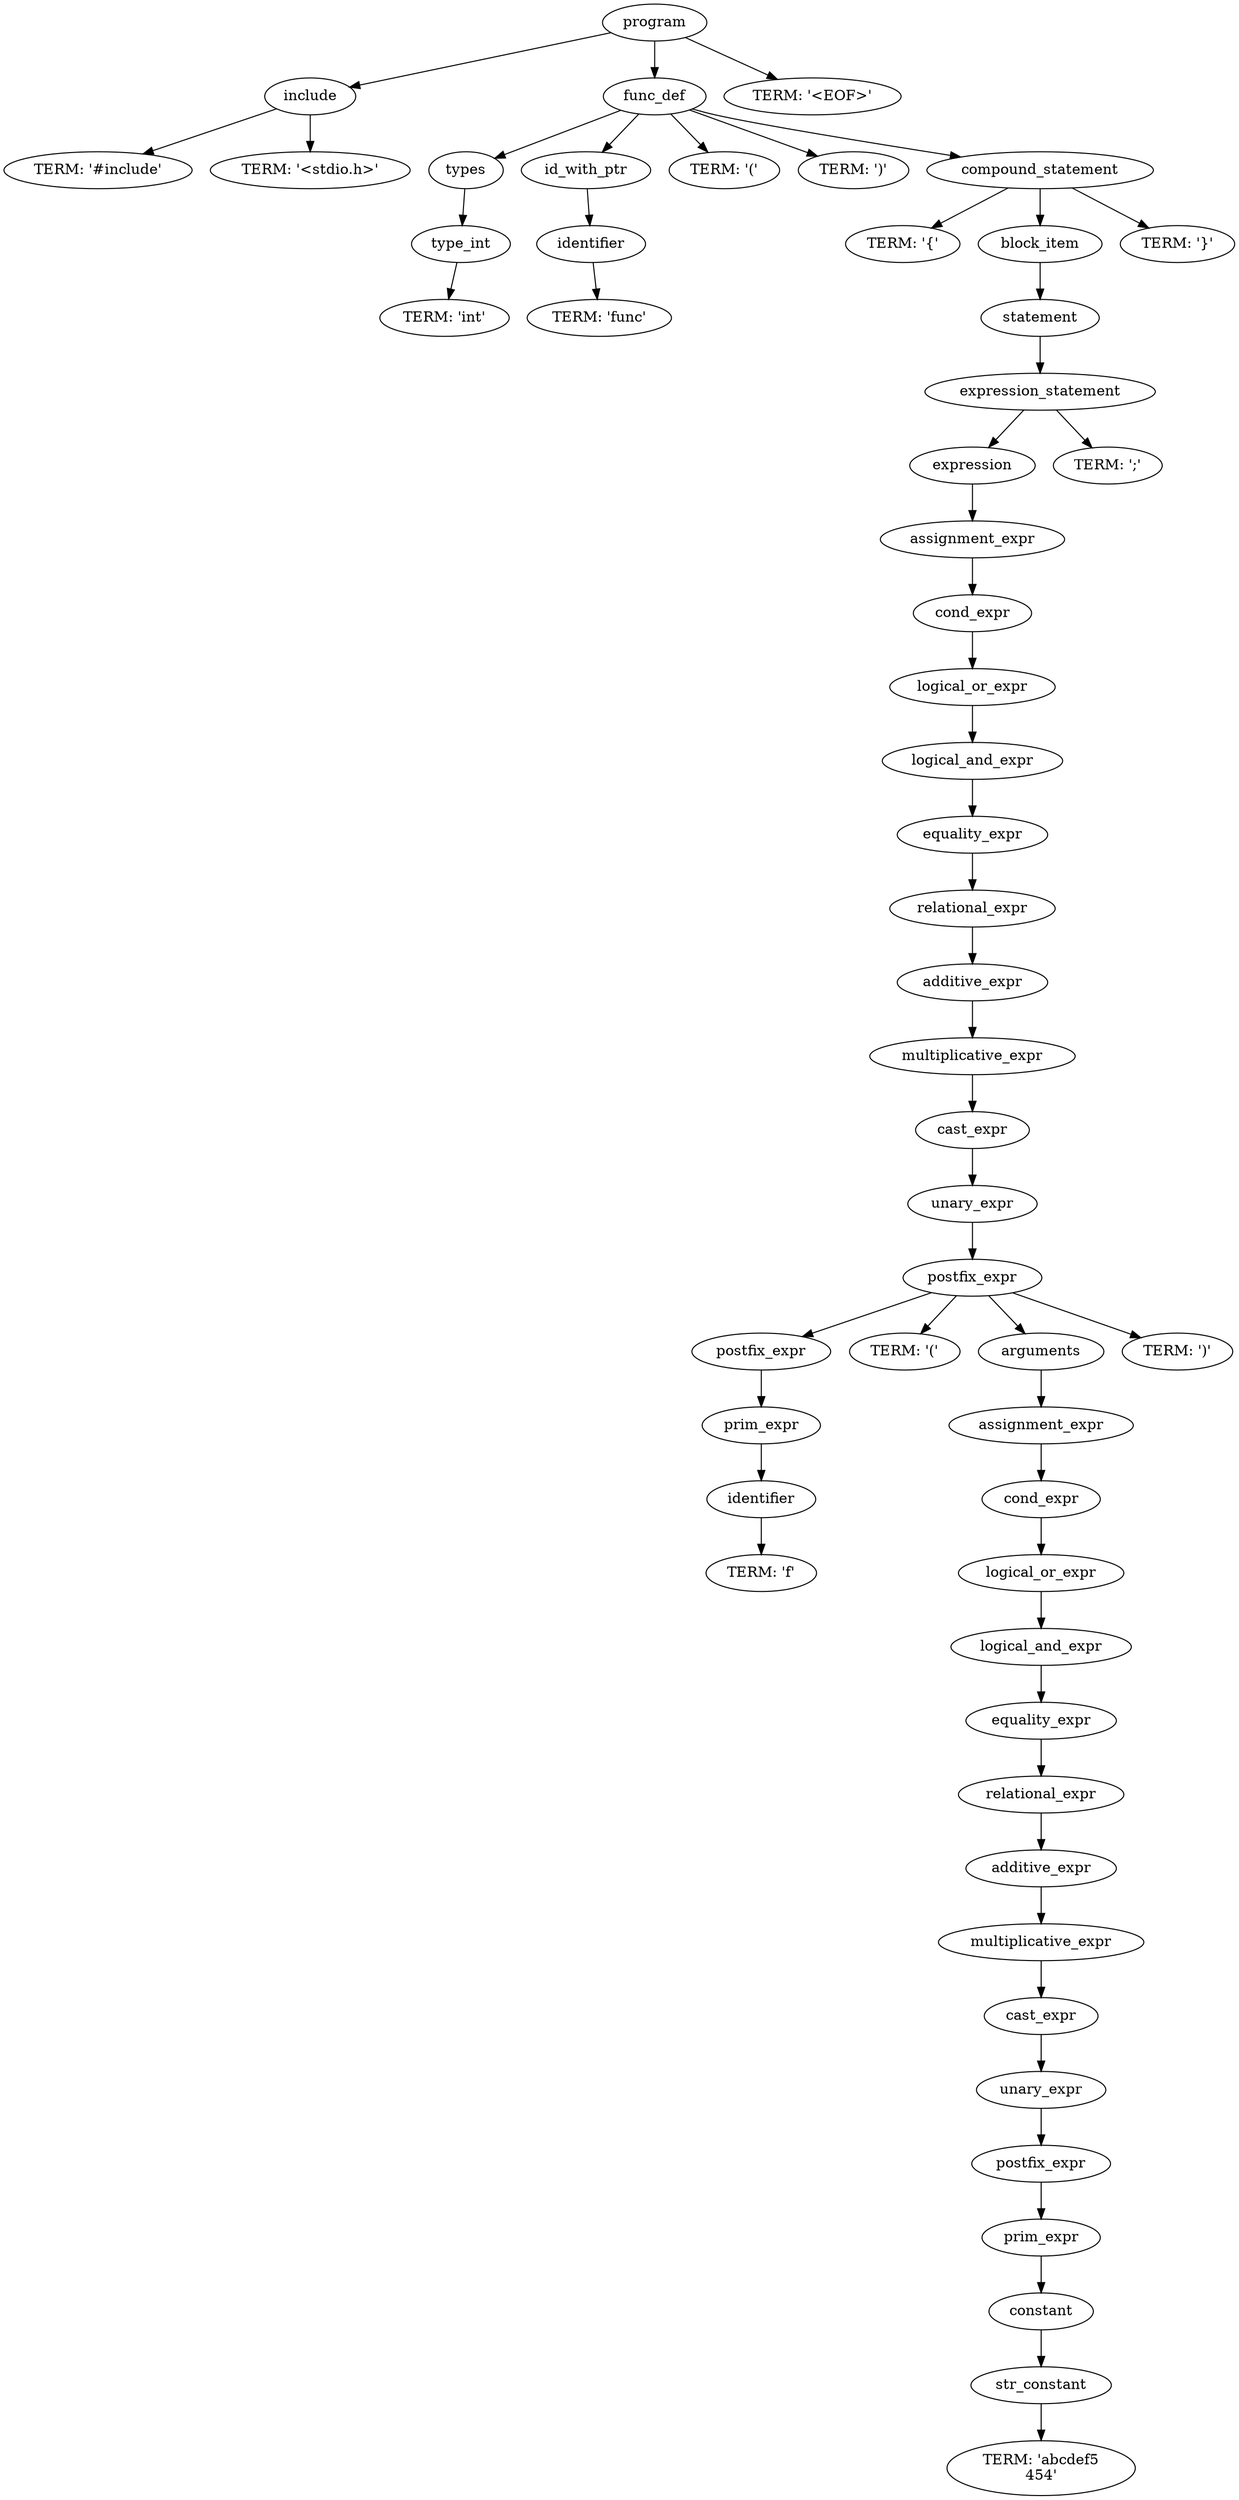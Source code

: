 digraph G {
	0 [label="program"];
	0 -> 1;
	1 [label="include"];
	1 -> 2;
	2 [label="TERM: '#include'"];
	1 -> 3;
	3 [label="TERM: '<stdio.h>'"];
	0 -> 4;
	4 [label="func_def"];
	4 -> 5;
	5 [label="types"];
	5 -> 6;
	6 [label="type_int"];
	6 -> 7;
	7 [label="TERM: 'int'"];
	4 -> 8;
	8 [label="id_with_ptr"];
	8 -> 9;
	9 [label="identifier"];
	9 -> 10;
	10 [label="TERM: 'func'"];
	4 -> 11;
	11 [label="TERM: '('"];
	4 -> 12;
	12 [label="TERM: ')'"];
	4 -> 13;
	13 [label="compound_statement"];
	13 -> 14;
	14 [label="TERM: '{'"];
	13 -> 15;
	15 [label="block_item"];
	15 -> 16;
	16 [label="statement"];
	16 -> 17;
	17 [label="expression_statement"];
	17 -> 18;
	18 [label="expression"];
	18 -> 19;
	19 [label="assignment_expr"];
	19 -> 20;
	20 [label="cond_expr"];
	20 -> 21;
	21 [label="logical_or_expr"];
	21 -> 22;
	22 [label="logical_and_expr"];
	22 -> 23;
	23 [label="equality_expr"];
	23 -> 24;
	24 [label="relational_expr"];
	24 -> 25;
	25 [label="additive_expr"];
	25 -> 26;
	26 [label="multiplicative_expr"];
	26 -> 27;
	27 [label="cast_expr"];
	27 -> 28;
	28 [label="unary_expr"];
	28 -> 29;
	29 [label="postfix_expr"];
	29 -> 30;
	30 [label="postfix_expr"];
	30 -> 31;
	31 [label="prim_expr"];
	31 -> 32;
	32 [label="identifier"];
	32 -> 33;
	33 [label="TERM: 'f'"];
	29 -> 34;
	34 [label="TERM: '('"];
	29 -> 35;
	35 [label="arguments"];
	35 -> 36;
	36 [label="assignment_expr"];
	36 -> 37;
	37 [label="cond_expr"];
	37 -> 38;
	38 [label="logical_or_expr"];
	38 -> 39;
	39 [label="logical_and_expr"];
	39 -> 40;
	40 [label="equality_expr"];
	40 -> 41;
	41 [label="relational_expr"];
	41 -> 42;
	42 [label="additive_expr"];
	42 -> 43;
	43 [label="multiplicative_expr"];
	43 -> 44;
	44 [label="cast_expr"];
	44 -> 45;
	45 [label="unary_expr"];
	45 -> 46;
	46 [label="postfix_expr"];
	46 -> 47;
	47 [label="prim_expr"];
	47 -> 48;
	48 [label="constant"];
	48 -> 49;
	49 [label="str_constant"];
	49 -> 50;
	50 [label="TERM: 'abcdef5\n454'"];
	29 -> 51;
	51 [label="TERM: ')'"];
	17 -> 52;
	52 [label="TERM: ';'"];
	13 -> 53;
	53 [label="TERM: '}'"];
	0 -> 54;
	54 [label="TERM: '<EOF>'"];
}
